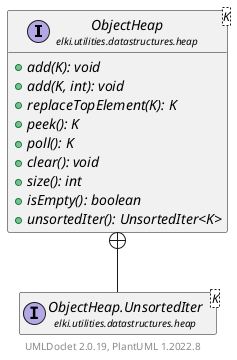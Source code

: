 @startuml
    remove .*\.(Instance|Par|Parameterizer|Factory)$
    set namespaceSeparator none
    hide empty fields
    hide empty methods

    interface "<size:14>ObjectHeap\n<size:10>elki.utilities.datastructures.heap" as elki.utilities.datastructures.heap.ObjectHeap<K> [[ObjectHeap.html]] {
        {abstract} +add(K): void
        {abstract} +add(K, int): void
        {abstract} +replaceTopElement(K): K
        {abstract} +peek(): K
        {abstract} +poll(): K
        {abstract} +clear(): void
        {abstract} +size(): int
        {abstract} +isEmpty(): boolean
        {abstract} +unsortedIter(): UnsortedIter<K>
    }
    interface "<size:14>ObjectHeap.UnsortedIter\n<size:10>elki.utilities.datastructures.heap" as elki.utilities.datastructures.heap.ObjectHeap.UnsortedIter<K> [[ObjectHeap.UnsortedIter.html]]

    elki.utilities.datastructures.heap.ObjectHeap +-- elki.utilities.datastructures.heap.ObjectHeap.UnsortedIter

    center footer UMLDoclet 2.0.19, PlantUML 1.2022.8
@enduml
